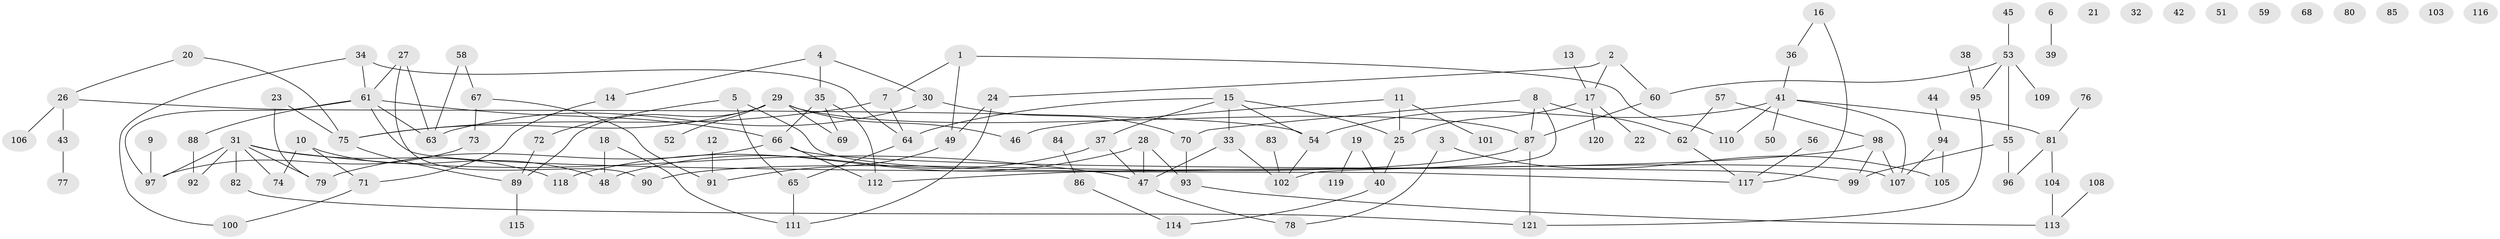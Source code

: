 // coarse degree distribution, {4: 0.15294117647058825, 6: 0.07058823529411765, 2: 0.2235294117647059, 3: 0.2, 0: 0.12941176470588237, 1: 0.17647058823529413, 5: 0.011764705882352941, 8: 0.011764705882352941, 10: 0.011764705882352941, 9: 0.011764705882352941}
// Generated by graph-tools (version 1.1) at 2025/41/03/06/25 10:41:21]
// undirected, 121 vertices, 150 edges
graph export_dot {
graph [start="1"]
  node [color=gray90,style=filled];
  1;
  2;
  3;
  4;
  5;
  6;
  7;
  8;
  9;
  10;
  11;
  12;
  13;
  14;
  15;
  16;
  17;
  18;
  19;
  20;
  21;
  22;
  23;
  24;
  25;
  26;
  27;
  28;
  29;
  30;
  31;
  32;
  33;
  34;
  35;
  36;
  37;
  38;
  39;
  40;
  41;
  42;
  43;
  44;
  45;
  46;
  47;
  48;
  49;
  50;
  51;
  52;
  53;
  54;
  55;
  56;
  57;
  58;
  59;
  60;
  61;
  62;
  63;
  64;
  65;
  66;
  67;
  68;
  69;
  70;
  71;
  72;
  73;
  74;
  75;
  76;
  77;
  78;
  79;
  80;
  81;
  82;
  83;
  84;
  85;
  86;
  87;
  88;
  89;
  90;
  91;
  92;
  93;
  94;
  95;
  96;
  97;
  98;
  99;
  100;
  101;
  102;
  103;
  104;
  105;
  106;
  107;
  108;
  109;
  110;
  111;
  112;
  113;
  114;
  115;
  116;
  117;
  118;
  119;
  120;
  121;
  1 -- 7;
  1 -- 49;
  1 -- 110;
  2 -- 17;
  2 -- 24;
  2 -- 60;
  3 -- 78;
  3 -- 105;
  4 -- 14;
  4 -- 30;
  4 -- 35;
  5 -- 65;
  5 -- 72;
  5 -- 107;
  6 -- 39;
  7 -- 64;
  7 -- 75;
  8 -- 62;
  8 -- 70;
  8 -- 87;
  8 -- 102;
  9 -- 97;
  10 -- 48;
  10 -- 71;
  10 -- 74;
  11 -- 25;
  11 -- 46;
  11 -- 101;
  12 -- 91;
  13 -- 17;
  14 -- 71;
  15 -- 25;
  15 -- 33;
  15 -- 37;
  15 -- 54;
  15 -- 64;
  16 -- 36;
  16 -- 117;
  17 -- 22;
  17 -- 25;
  17 -- 120;
  18 -- 48;
  18 -- 111;
  19 -- 40;
  19 -- 119;
  20 -- 26;
  20 -- 75;
  23 -- 75;
  23 -- 79;
  24 -- 49;
  24 -- 111;
  25 -- 40;
  26 -- 43;
  26 -- 54;
  26 -- 106;
  27 -- 61;
  27 -- 63;
  27 -- 90;
  28 -- 47;
  28 -- 93;
  28 -- 118;
  29 -- 46;
  29 -- 52;
  29 -- 69;
  29 -- 75;
  29 -- 87;
  29 -- 89;
  30 -- 63;
  30 -- 70;
  31 -- 47;
  31 -- 74;
  31 -- 79;
  31 -- 82;
  31 -- 92;
  31 -- 97;
  31 -- 118;
  33 -- 47;
  33 -- 102;
  34 -- 61;
  34 -- 64;
  34 -- 100;
  35 -- 66;
  35 -- 69;
  35 -- 112;
  36 -- 41;
  37 -- 47;
  37 -- 48;
  38 -- 95;
  40 -- 114;
  41 -- 50;
  41 -- 54;
  41 -- 81;
  41 -- 107;
  41 -- 110;
  43 -- 77;
  44 -- 94;
  45 -- 53;
  47 -- 78;
  49 -- 91;
  53 -- 55;
  53 -- 60;
  53 -- 95;
  53 -- 109;
  54 -- 102;
  55 -- 96;
  55 -- 99;
  56 -- 117;
  57 -- 62;
  57 -- 98;
  58 -- 63;
  58 -- 67;
  60 -- 87;
  61 -- 63;
  61 -- 66;
  61 -- 88;
  61 -- 97;
  61 -- 117;
  62 -- 117;
  64 -- 65;
  65 -- 111;
  66 -- 79;
  66 -- 99;
  66 -- 112;
  67 -- 73;
  67 -- 91;
  70 -- 93;
  71 -- 100;
  72 -- 89;
  73 -- 97;
  75 -- 89;
  76 -- 81;
  81 -- 96;
  81 -- 104;
  82 -- 121;
  83 -- 102;
  84 -- 86;
  86 -- 114;
  87 -- 90;
  87 -- 121;
  88 -- 92;
  89 -- 115;
  93 -- 113;
  94 -- 105;
  94 -- 107;
  95 -- 121;
  98 -- 99;
  98 -- 107;
  98 -- 112;
  104 -- 113;
  108 -- 113;
}
